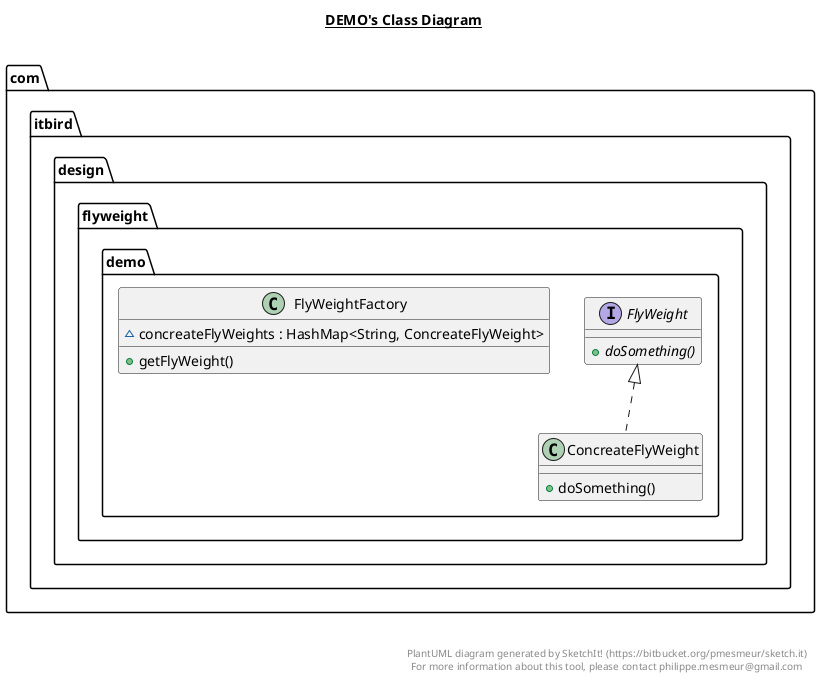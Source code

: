 @startuml

title __DEMO's Class Diagram__\n

  namespace com.itbird.design {
    namespace flyweight {
      namespace demo {
        class com.itbird.design.flyweight.demo.ConcreateFlyWeight {
            + doSomething()
        }
      }
    }
  }
  

  namespace com.itbird.design {
    namespace flyweight {
      namespace demo {
        interface com.itbird.design.flyweight.demo.FlyWeight {
            {abstract} + doSomething()
        }
      }
    }
  }
  

  namespace com.itbird.design {
    namespace flyweight {
      namespace demo {
        class com.itbird.design.flyweight.demo.FlyWeightFactory {
            ~ concreateFlyWeights : HashMap<String, ConcreateFlyWeight>
            + getFlyWeight()
        }
      }
    }
  }
  

  com.itbird.design.flyweight.demo.ConcreateFlyWeight .up.|> com.itbird.design.flyweight.demo.FlyWeight


right footer


PlantUML diagram generated by SketchIt! (https://bitbucket.org/pmesmeur/sketch.it)
For more information about this tool, please contact philippe.mesmeur@gmail.com
endfooter

@enduml
